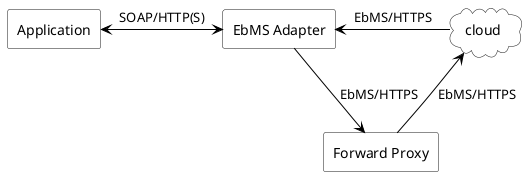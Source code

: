 @startuml
skinparam BackgroundColor transparent
skinparam componentStyle rectangle
skinparam compnentBackgroundColor #White
skinparam ArrowColor #Black

[Application] as app #White
[EbMS Adapter] as ebms #White
[Forward Proxy] as proxy #White
cloud cloud as cloud #White

app <-ri-> ebms : SOAP/HTTP(S)
ebms <-ri- cloud : EbMS/HTTPS
ebms -do-> proxy : EbMS/HTTPS
proxy -up-> cloud : EbMS/HTTPS

@enduml